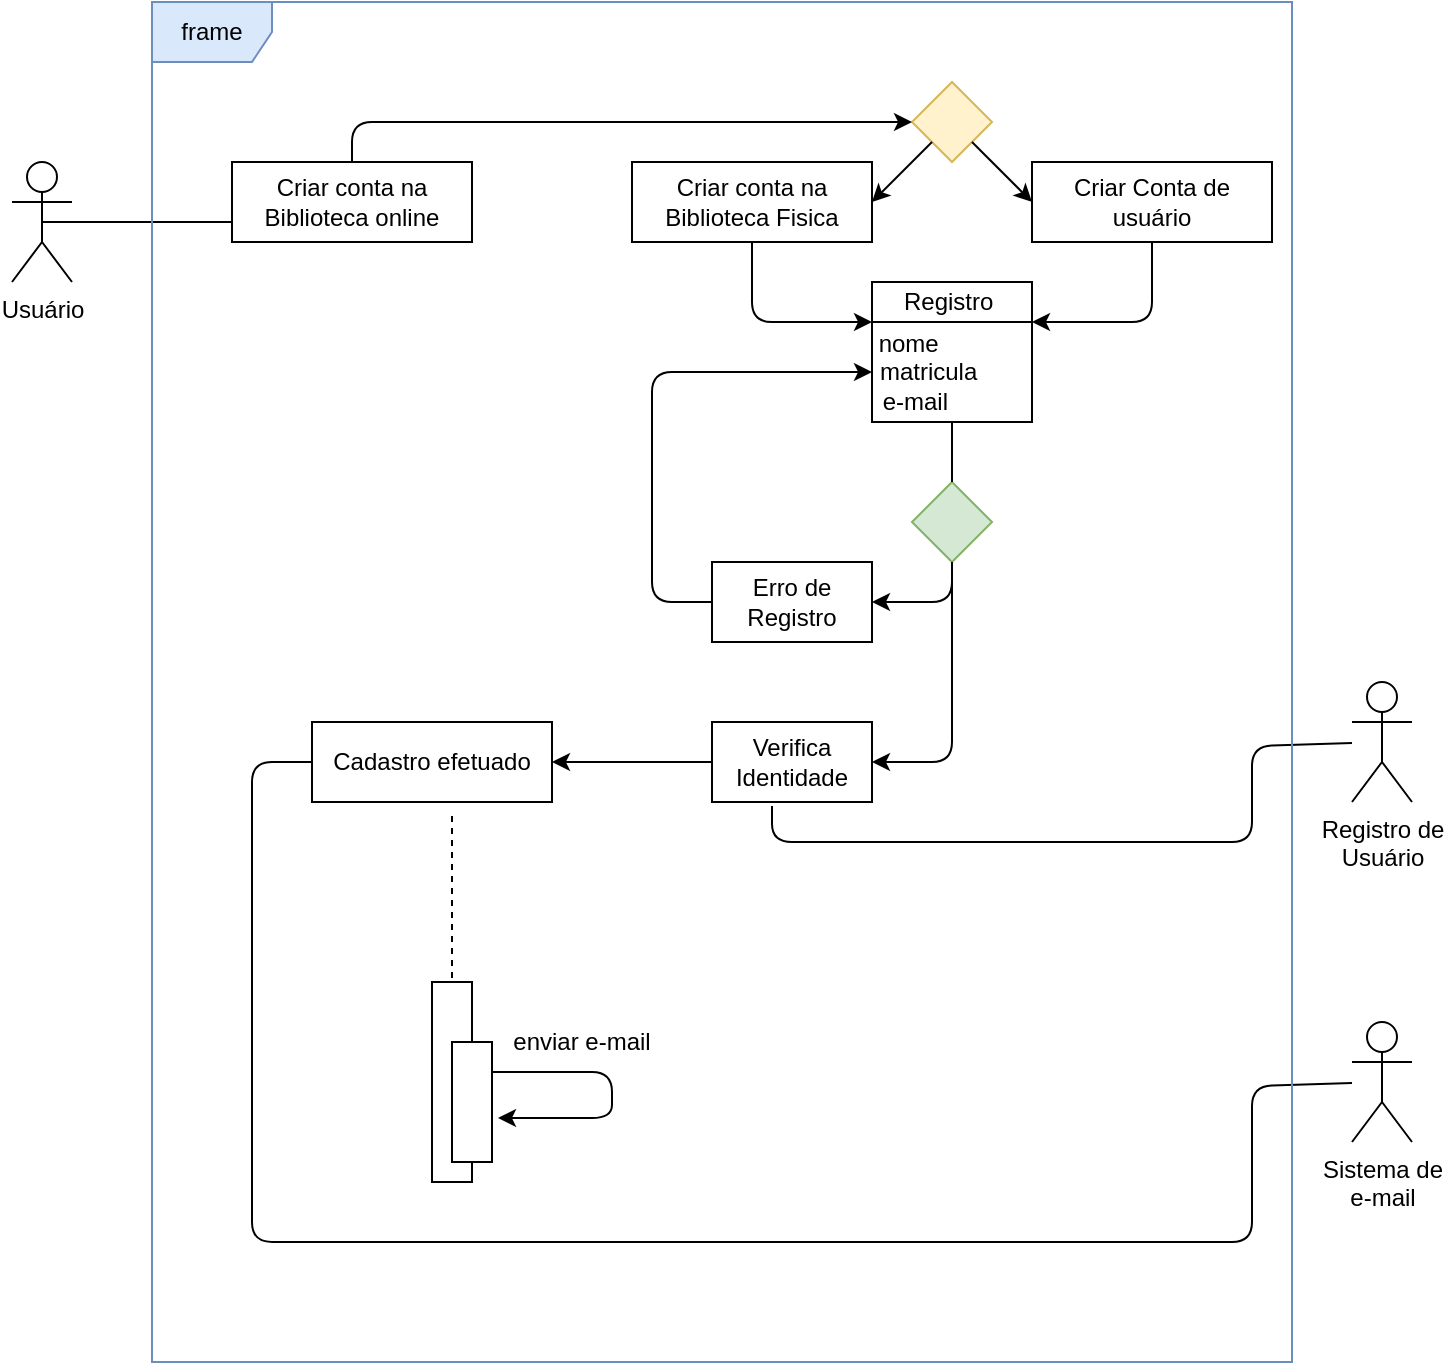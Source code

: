 <mxfile version="13.7.9" type="device"><diagram id="a5QMbmxReDkkSVKSmXnP" name="Página-1"><mxGraphModel dx="868" dy="1689" grid="1" gridSize="10" guides="1" tooltips="1" connect="1" arrows="1" fold="1" page="1" pageScale="1" pageWidth="827" pageHeight="1169" math="0" shadow="0"><root><mxCell id="0"/><mxCell id="1" parent="0"/><mxCell id="P0CVCUZCP3bqR5XfU7jy-1" value="Usuário" style="shape=umlActor;verticalLabelPosition=bottom;verticalAlign=top;html=1;outlineConnect=0;" vertex="1" parent="1"><mxGeometry x="10" y="40" width="30" height="60" as="geometry"/></mxCell><mxCell id="P0CVCUZCP3bqR5XfU7jy-3" value="Criar conta na Biblioteca online" style="rounded=0;whiteSpace=wrap;html=1;" vertex="1" parent="1"><mxGeometry x="120" y="40" width="120" height="40" as="geometry"/></mxCell><mxCell id="P0CVCUZCP3bqR5XfU7jy-4" value="" style="endArrow=none;html=1;exitX=0.5;exitY=0.5;exitDx=0;exitDy=0;exitPerimeter=0;entryX=0;entryY=0.75;entryDx=0;entryDy=0;" edge="1" parent="1" source="P0CVCUZCP3bqR5XfU7jy-1" target="P0CVCUZCP3bqR5XfU7jy-3"><mxGeometry width="50" height="50" relative="1" as="geometry"><mxPoint x="400" y="290" as="sourcePoint"/><mxPoint x="450" y="240" as="targetPoint"/></mxGeometry></mxCell><mxCell id="P0CVCUZCP3bqR5XfU7jy-8" value="Criar conta na Biblioteca Fisica" style="rounded=0;whiteSpace=wrap;html=1;" vertex="1" parent="1"><mxGeometry x="320" y="40" width="120" height="40" as="geometry"/></mxCell><mxCell id="P0CVCUZCP3bqR5XfU7jy-14" value="Criar Conta de usuário" style="rounded=0;whiteSpace=wrap;html=1;" vertex="1" parent="1"><mxGeometry x="520" y="40" width="120" height="40" as="geometry"/></mxCell><mxCell id="P0CVCUZCP3bqR5XfU7jy-15" value="" style="endArrow=none;dashed=1;html=1;exitX=0.5;exitY=1;exitDx=0;exitDy=0;" edge="1" parent="1" source="P0CVCUZCP3bqR5XfU7jy-16"><mxGeometry width="50" height="50" relative="1" as="geometry"><mxPoint x="230" y="580" as="sourcePoint"/><mxPoint x="230" y="364" as="targetPoint"/></mxGeometry></mxCell><mxCell id="P0CVCUZCP3bqR5XfU7jy-16" value="" style="rounded=0;whiteSpace=wrap;html=1;" vertex="1" parent="1"><mxGeometry x="220" y="450" width="20" height="100" as="geometry"/></mxCell><mxCell id="P0CVCUZCP3bqR5XfU7jy-20" value="" style="rounded=0;whiteSpace=wrap;html=1;" vertex="1" parent="1"><mxGeometry x="230" y="480" width="20" height="60" as="geometry"/></mxCell><mxCell id="P0CVCUZCP3bqR5XfU7jy-21" value="" style="endArrow=classic;html=1;exitX=1;exitY=0.25;exitDx=0;exitDy=0;entryX=1.15;entryY=0.633;entryDx=0;entryDy=0;entryPerimeter=0;" edge="1" parent="1" source="P0CVCUZCP3bqR5XfU7jy-20" target="P0CVCUZCP3bqR5XfU7jy-20"><mxGeometry width="50" height="50" relative="1" as="geometry"><mxPoint x="280" y="280" as="sourcePoint"/><mxPoint x="520" y="310" as="targetPoint"/><Array as="points"><mxPoint x="310" y="495"/><mxPoint x="310" y="518"/></Array></mxGeometry></mxCell><mxCell id="P0CVCUZCP3bqR5XfU7jy-22" value="enviar e-mail" style="text;html=1;strokeColor=none;fillColor=none;align=center;verticalAlign=middle;whiteSpace=wrap;rounded=0;" vertex="1" parent="1"><mxGeometry x="250" y="470" width="90" height="20" as="geometry"/></mxCell><mxCell id="P0CVCUZCP3bqR5XfU7jy-27" value="" style="rhombus;whiteSpace=wrap;html=1;fillColor=#fff2cc;strokeColor=#d6b656;" vertex="1" parent="1"><mxGeometry x="460" width="40" height="40" as="geometry"/></mxCell><mxCell id="P0CVCUZCP3bqR5XfU7jy-28" value="" style="endArrow=classic;html=1;exitX=0.5;exitY=0;exitDx=0;exitDy=0;entryX=0;entryY=0.5;entryDx=0;entryDy=0;" edge="1" parent="1" source="P0CVCUZCP3bqR5XfU7jy-3" target="P0CVCUZCP3bqR5XfU7jy-27"><mxGeometry width="50" height="50" relative="1" as="geometry"><mxPoint x="280" y="170" as="sourcePoint"/><mxPoint x="330" y="120" as="targetPoint"/><Array as="points"><mxPoint x="180" y="20"/></Array></mxGeometry></mxCell><mxCell id="P0CVCUZCP3bqR5XfU7jy-29" value="" style="endArrow=classic;html=1;exitX=0;exitY=1;exitDx=0;exitDy=0;entryX=1;entryY=0.5;entryDx=0;entryDy=0;" edge="1" parent="1" source="P0CVCUZCP3bqR5XfU7jy-27" target="P0CVCUZCP3bqR5XfU7jy-8"><mxGeometry width="50" height="50" relative="1" as="geometry"><mxPoint x="280" y="170" as="sourcePoint"/><mxPoint x="330" y="120" as="targetPoint"/></mxGeometry></mxCell><mxCell id="P0CVCUZCP3bqR5XfU7jy-30" value="" style="endArrow=classic;html=1;exitX=1;exitY=1;exitDx=0;exitDy=0;entryX=0;entryY=0.5;entryDx=0;entryDy=0;" edge="1" parent="1" source="P0CVCUZCP3bqR5XfU7jy-27" target="P0CVCUZCP3bqR5XfU7jy-14"><mxGeometry width="50" height="50" relative="1" as="geometry"><mxPoint x="280" y="170" as="sourcePoint"/><mxPoint x="330" y="120" as="targetPoint"/></mxGeometry></mxCell><mxCell id="P0CVCUZCP3bqR5XfU7jy-31" value="Registro&amp;nbsp;" style="rounded=0;whiteSpace=wrap;html=1;" vertex="1" parent="1"><mxGeometry x="440" y="100" width="80" height="20" as="geometry"/></mxCell><mxCell id="P0CVCUZCP3bqR5XfU7jy-32" value="" style="endArrow=classic;html=1;entryX=0;entryY=0;entryDx=0;entryDy=0;exitX=0.5;exitY=1;exitDx=0;exitDy=0;" edge="1" parent="1" source="P0CVCUZCP3bqR5XfU7jy-8" target="P0CVCUZCP3bqR5XfU7jy-34"><mxGeometry width="50" height="50" relative="1" as="geometry"><mxPoint x="280" y="170" as="sourcePoint"/><mxPoint x="330" y="120" as="targetPoint"/><Array as="points"><mxPoint x="380" y="120"/></Array></mxGeometry></mxCell><mxCell id="P0CVCUZCP3bqR5XfU7jy-33" value="" style="endArrow=classic;html=1;exitX=0.5;exitY=1;exitDx=0;exitDy=0;entryX=1;entryY=0;entryDx=0;entryDy=0;" edge="1" parent="1" source="P0CVCUZCP3bqR5XfU7jy-14" target="P0CVCUZCP3bqR5XfU7jy-34"><mxGeometry width="50" height="50" relative="1" as="geometry"><mxPoint x="280" y="170" as="sourcePoint"/><mxPoint x="330" y="120" as="targetPoint"/><Array as="points"><mxPoint x="580" y="120"/></Array></mxGeometry></mxCell><mxCell id="P0CVCUZCP3bqR5XfU7jy-34" value="nome&amp;nbsp; &amp;nbsp; &amp;nbsp; &amp;nbsp; &amp;nbsp; &amp;nbsp; &amp;nbsp;&lt;br&gt;matricula&amp;nbsp; &amp;nbsp; &amp;nbsp; &amp;nbsp;&lt;br&gt;e-mail&amp;nbsp; &amp;nbsp; &amp;nbsp; &amp;nbsp; &amp;nbsp; &amp;nbsp;&lt;br&gt;" style="rounded=0;whiteSpace=wrap;html=1;" vertex="1" parent="1"><mxGeometry x="440" y="120" width="80" height="50" as="geometry"/></mxCell><mxCell id="P0CVCUZCP3bqR5XfU7jy-38" value="" style="rhombus;whiteSpace=wrap;html=1;fillColor=#d5e8d4;strokeColor=#82b366;" vertex="1" parent="1"><mxGeometry x="460" y="200" width="40" height="40" as="geometry"/></mxCell><mxCell id="P0CVCUZCP3bqR5XfU7jy-39" value="" style="endArrow=none;html=1;entryX=0.5;entryY=1;entryDx=0;entryDy=0;exitX=0.5;exitY=0;exitDx=0;exitDy=0;" edge="1" parent="1" source="P0CVCUZCP3bqR5XfU7jy-38" target="P0CVCUZCP3bqR5XfU7jy-34"><mxGeometry width="50" height="50" relative="1" as="geometry"><mxPoint x="280" y="250" as="sourcePoint"/><mxPoint x="330" y="200" as="targetPoint"/></mxGeometry></mxCell><mxCell id="P0CVCUZCP3bqR5XfU7jy-40" value="Erro de Registro" style="rounded=0;whiteSpace=wrap;html=1;" vertex="1" parent="1"><mxGeometry x="360" y="240" width="80" height="40" as="geometry"/></mxCell><mxCell id="P0CVCUZCP3bqR5XfU7jy-41" value="Verifica Identidade" style="rounded=0;whiteSpace=wrap;html=1;" vertex="1" parent="1"><mxGeometry x="360" y="320" width="80" height="40" as="geometry"/></mxCell><mxCell id="P0CVCUZCP3bqR5XfU7jy-42" value="" style="endArrow=classic;html=1;exitX=0.5;exitY=1;exitDx=0;exitDy=0;entryX=1;entryY=0.5;entryDx=0;entryDy=0;" edge="1" parent="1" source="P0CVCUZCP3bqR5XfU7jy-38" target="P0CVCUZCP3bqR5XfU7jy-41"><mxGeometry width="50" height="50" relative="1" as="geometry"><mxPoint x="280" y="240" as="sourcePoint"/><mxPoint x="330" y="190" as="targetPoint"/><Array as="points"><mxPoint x="480" y="340"/></Array></mxGeometry></mxCell><mxCell id="P0CVCUZCP3bqR5XfU7jy-43" value="" style="endArrow=classic;html=1;entryX=1;entryY=0.5;entryDx=0;entryDy=0;" edge="1" parent="1" target="P0CVCUZCP3bqR5XfU7jy-40"><mxGeometry width="50" height="50" relative="1" as="geometry"><mxPoint x="480" y="240" as="sourcePoint"/><mxPoint x="330" y="190" as="targetPoint"/><Array as="points"><mxPoint x="480" y="260"/></Array></mxGeometry></mxCell><mxCell id="P0CVCUZCP3bqR5XfU7jy-44" value="" style="endArrow=classic;html=1;exitX=0;exitY=0.5;exitDx=0;exitDy=0;entryX=0;entryY=0.5;entryDx=0;entryDy=0;" edge="1" parent="1" source="P0CVCUZCP3bqR5XfU7jy-40" target="P0CVCUZCP3bqR5XfU7jy-34"><mxGeometry width="50" height="50" relative="1" as="geometry"><mxPoint x="280" y="240" as="sourcePoint"/><mxPoint x="330" y="190" as="targetPoint"/><Array as="points"><mxPoint x="330" y="260"/><mxPoint x="330" y="145"/></Array></mxGeometry></mxCell><mxCell id="P0CVCUZCP3bqR5XfU7jy-45" value="Cadastro efetuado" style="rounded=0;whiteSpace=wrap;html=1;" vertex="1" parent="1"><mxGeometry x="160" y="320" width="120" height="40" as="geometry"/></mxCell><mxCell id="P0CVCUZCP3bqR5XfU7jy-46" value="" style="endArrow=classic;html=1;entryX=1;entryY=0.5;entryDx=0;entryDy=0;exitX=0;exitY=0.5;exitDx=0;exitDy=0;" edge="1" parent="1" source="P0CVCUZCP3bqR5XfU7jy-41" target="P0CVCUZCP3bqR5XfU7jy-45"><mxGeometry width="50" height="50" relative="1" as="geometry"><mxPoint x="280" y="440" as="sourcePoint"/><mxPoint x="330" y="390" as="targetPoint"/></mxGeometry></mxCell><mxCell id="P0CVCUZCP3bqR5XfU7jy-48" value="Registro de &lt;br&gt;Usuário" style="shape=umlActor;verticalLabelPosition=bottom;verticalAlign=top;html=1;" vertex="1" parent="1"><mxGeometry x="680" y="300" width="30" height="60" as="geometry"/></mxCell><mxCell id="P0CVCUZCP3bqR5XfU7jy-49" value="" style="endArrow=none;html=1;entryX=0.375;entryY=1.05;entryDx=0;entryDy=0;entryPerimeter=0;" edge="1" parent="1" source="P0CVCUZCP3bqR5XfU7jy-48" target="P0CVCUZCP3bqR5XfU7jy-41"><mxGeometry width="50" height="50" relative="1" as="geometry"><mxPoint x="280" y="380" as="sourcePoint"/><mxPoint x="330" y="330" as="targetPoint"/><Array as="points"><mxPoint x="630" y="332"/><mxPoint x="630" y="380"/><mxPoint x="390" y="380"/></Array></mxGeometry></mxCell><mxCell id="P0CVCUZCP3bqR5XfU7jy-50" value="Sistema de&lt;br&gt;e-mail" style="shape=umlActor;verticalLabelPosition=bottom;verticalAlign=top;html=1;outlineConnect=0;" vertex="1" parent="1"><mxGeometry x="680" y="470" width="30" height="60" as="geometry"/></mxCell><mxCell id="P0CVCUZCP3bqR5XfU7jy-51" value="" style="endArrow=none;html=1;exitX=0;exitY=0.5;exitDx=0;exitDy=0;" edge="1" parent="1" source="P0CVCUZCP3bqR5XfU7jy-45" target="P0CVCUZCP3bqR5XfU7jy-50"><mxGeometry width="50" height="50" relative="1" as="geometry"><mxPoint x="280" y="380" as="sourcePoint"/><mxPoint x="330" y="330" as="targetPoint"/><Array as="points"><mxPoint x="130" y="340"/><mxPoint x="130" y="580"/><mxPoint x="630" y="580"/><mxPoint x="630" y="502"/></Array></mxGeometry></mxCell><mxCell id="P0CVCUZCP3bqR5XfU7jy-53" value="frame" style="shape=umlFrame;whiteSpace=wrap;html=1;glass=0;fillColor=#dae8fc;strokeColor=#6c8ebf;" vertex="1" parent="1"><mxGeometry x="80" y="-40" width="570" height="680" as="geometry"/></mxCell></root></mxGraphModel></diagram></mxfile>